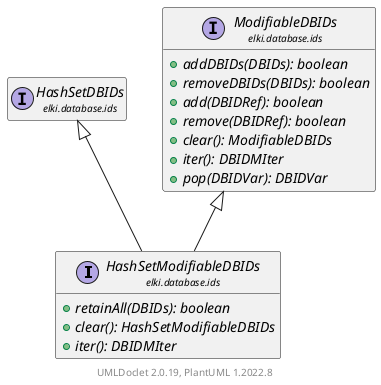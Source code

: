 @startuml
    remove .*\.(Instance|Par|Parameterizer|Factory)$
    set namespaceSeparator none
    hide empty fields
    hide empty methods

    interface "<size:14>HashSetModifiableDBIDs\n<size:10>elki.database.ids" as elki.database.ids.HashSetModifiableDBIDs [[HashSetModifiableDBIDs.html]] {
        {abstract} +retainAll(DBIDs): boolean
        {abstract} +clear(): HashSetModifiableDBIDs
        {abstract} +iter(): DBIDMIter
    }

    interface "<size:14>HashSetDBIDs\n<size:10>elki.database.ids" as elki.database.ids.HashSetDBIDs [[HashSetDBIDs.html]]
    interface "<size:14>ModifiableDBIDs\n<size:10>elki.database.ids" as elki.database.ids.ModifiableDBIDs [[ModifiableDBIDs.html]] {
        {abstract} +addDBIDs(DBIDs): boolean
        {abstract} +removeDBIDs(DBIDs): boolean
        {abstract} +add(DBIDRef): boolean
        {abstract} +remove(DBIDRef): boolean
        {abstract} +clear(): ModifiableDBIDs
        {abstract} +iter(): DBIDMIter
        {abstract} +pop(DBIDVar): DBIDVar
    }

    elki.database.ids.HashSetDBIDs <|-- elki.database.ids.HashSetModifiableDBIDs
    elki.database.ids.ModifiableDBIDs <|-- elki.database.ids.HashSetModifiableDBIDs

    center footer UMLDoclet 2.0.19, PlantUML 1.2022.8
@enduml
